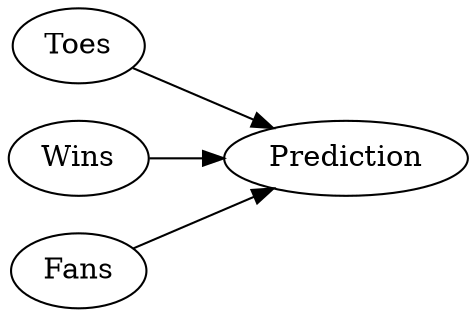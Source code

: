 // Three Nodes
digraph {
	graph [dpi=200 rankdir=LR]
	A [label=Toes]
	B [label=Wins]
	C [label=Fans]
	D [label=Prediction]
	A -> D
	B -> D
	C -> D
}

